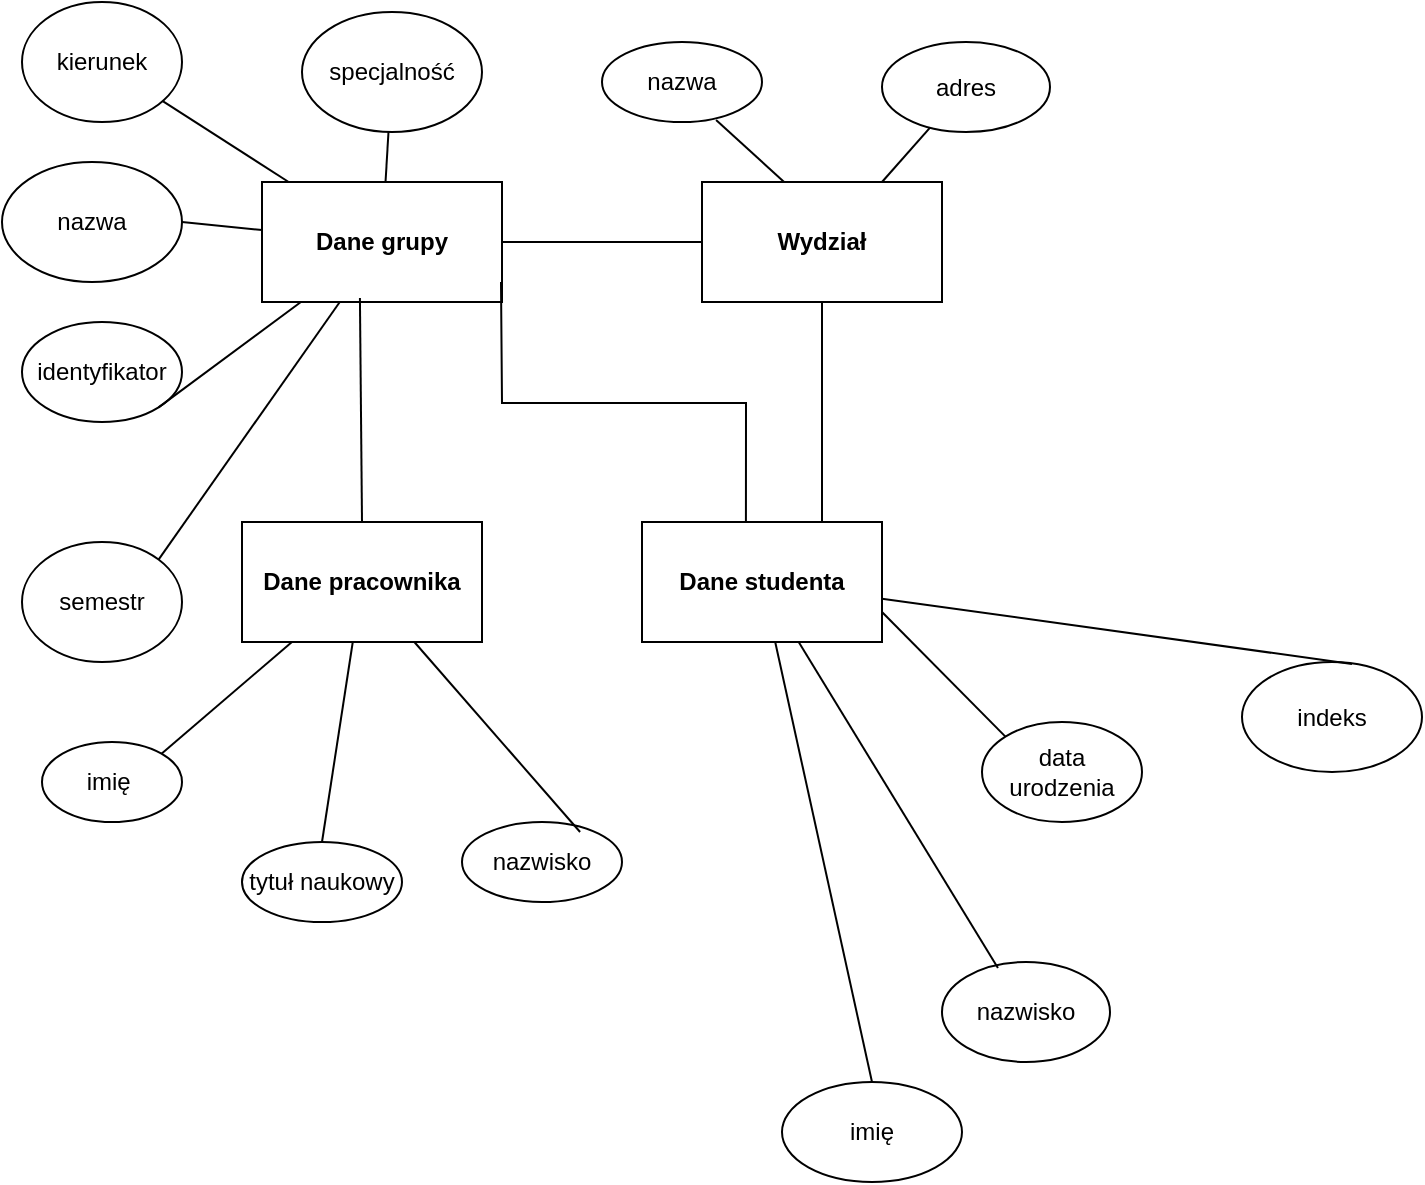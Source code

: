 <mxfile version="22.0.4" type="device">
  <diagram name="Strona-1" id="2sr115m4o1Xw2LwrC2Lx">
    <mxGraphModel dx="1434" dy="758" grid="1" gridSize="10" guides="1" tooltips="1" connect="1" arrows="1" fold="1" page="1" pageScale="1" pageWidth="827" pageHeight="1169" math="0" shadow="0">
      <root>
        <mxCell id="0" />
        <mxCell id="1" parent="0" />
        <mxCell id="kUxaMKV0nD3v1uPd3T3X-1" value="&lt;b&gt;Wydział&lt;/b&gt;" style="rounded=0;whiteSpace=wrap;html=1;" vertex="1" parent="1">
          <mxGeometry x="350" y="110" width="120" height="60" as="geometry" />
        </mxCell>
        <mxCell id="kUxaMKV0nD3v1uPd3T3X-2" value="&lt;b&gt;Dane pracownika&lt;/b&gt;" style="rounded=0;whiteSpace=wrap;html=1;" vertex="1" parent="1">
          <mxGeometry x="120" y="280" width="120" height="60" as="geometry" />
        </mxCell>
        <mxCell id="kUxaMKV0nD3v1uPd3T3X-3" value="nazwa" style="ellipse;whiteSpace=wrap;html=1;" vertex="1" parent="1">
          <mxGeometry x="300" y="40" width="80" height="40" as="geometry" />
        </mxCell>
        <mxCell id="kUxaMKV0nD3v1uPd3T3X-4" value="adres" style="ellipse;whiteSpace=wrap;html=1;" vertex="1" parent="1">
          <mxGeometry x="440" y="40" width="84" height="45" as="geometry" />
        </mxCell>
        <mxCell id="kUxaMKV0nD3v1uPd3T3X-5" value="" style="endArrow=none;html=1;rounded=0;entryX=0.75;entryY=0;entryDx=0;entryDy=0;" edge="1" parent="1" source="kUxaMKV0nD3v1uPd3T3X-4" target="kUxaMKV0nD3v1uPd3T3X-1">
          <mxGeometry width="50" height="50" relative="1" as="geometry">
            <mxPoint x="390" y="420" as="sourcePoint" />
            <mxPoint x="440" y="370" as="targetPoint" />
          </mxGeometry>
        </mxCell>
        <mxCell id="kUxaMKV0nD3v1uPd3T3X-6" value="" style="endArrow=none;html=1;rounded=0;entryX=0.342;entryY=0;entryDx=0;entryDy=0;entryPerimeter=0;exitX=0.713;exitY=0.975;exitDx=0;exitDy=0;exitPerimeter=0;" edge="1" parent="1" source="kUxaMKV0nD3v1uPd3T3X-3" target="kUxaMKV0nD3v1uPd3T3X-1">
          <mxGeometry width="50" height="50" relative="1" as="geometry">
            <mxPoint x="390" y="420" as="sourcePoint" />
            <mxPoint x="440" y="370" as="targetPoint" />
          </mxGeometry>
        </mxCell>
        <mxCell id="kUxaMKV0nD3v1uPd3T3X-7" value="imię&amp;nbsp;" style="ellipse;whiteSpace=wrap;html=1;" vertex="1" parent="1">
          <mxGeometry x="20" y="390" width="70" height="40" as="geometry" />
        </mxCell>
        <mxCell id="kUxaMKV0nD3v1uPd3T3X-8" value="tytuł naukowy" style="ellipse;whiteSpace=wrap;html=1;" vertex="1" parent="1">
          <mxGeometry x="120" y="440" width="80" height="40" as="geometry" />
        </mxCell>
        <mxCell id="kUxaMKV0nD3v1uPd3T3X-9" value="nazwisko" style="ellipse;whiteSpace=wrap;html=1;" vertex="1" parent="1">
          <mxGeometry x="230" y="430" width="80" height="40" as="geometry" />
        </mxCell>
        <mxCell id="kUxaMKV0nD3v1uPd3T3X-15" value="&lt;b&gt;Dane grupy&lt;/b&gt;" style="rounded=0;whiteSpace=wrap;html=1;" vertex="1" parent="1">
          <mxGeometry x="130" y="110" width="120" height="60" as="geometry" />
        </mxCell>
        <mxCell id="kUxaMKV0nD3v1uPd3T3X-16" value="" style="endArrow=none;html=1;rounded=0;" edge="1" parent="1" source="kUxaMKV0nD3v1uPd3T3X-1" target="kUxaMKV0nD3v1uPd3T3X-15">
          <mxGeometry width="50" height="50" relative="1" as="geometry">
            <mxPoint x="390" y="420" as="sourcePoint" />
            <mxPoint x="440" y="370" as="targetPoint" />
          </mxGeometry>
        </mxCell>
        <mxCell id="kUxaMKV0nD3v1uPd3T3X-17" value="identyfikator" style="ellipse;whiteSpace=wrap;html=1;" vertex="1" parent="1">
          <mxGeometry x="10" y="180" width="80" height="50" as="geometry" />
        </mxCell>
        <mxCell id="kUxaMKV0nD3v1uPd3T3X-18" value="nazwa" style="ellipse;whiteSpace=wrap;html=1;" vertex="1" parent="1">
          <mxGeometry y="100" width="90" height="60" as="geometry" />
        </mxCell>
        <mxCell id="kUxaMKV0nD3v1uPd3T3X-19" value="kierunek" style="ellipse;whiteSpace=wrap;html=1;" vertex="1" parent="1">
          <mxGeometry x="10" y="20" width="80" height="60" as="geometry" />
        </mxCell>
        <mxCell id="kUxaMKV0nD3v1uPd3T3X-20" value="specjalność" style="ellipse;whiteSpace=wrap;html=1;" vertex="1" parent="1">
          <mxGeometry x="150" y="25" width="90" height="60" as="geometry" />
        </mxCell>
        <mxCell id="kUxaMKV0nD3v1uPd3T3X-21" value="semestr" style="ellipse;whiteSpace=wrap;html=1;" vertex="1" parent="1">
          <mxGeometry x="10" y="290" width="80" height="60" as="geometry" />
        </mxCell>
        <mxCell id="kUxaMKV0nD3v1uPd3T3X-22" value="" style="endArrow=none;html=1;rounded=0;exitX=1;exitY=0;exitDx=0;exitDy=0;" edge="1" parent="1" source="kUxaMKV0nD3v1uPd3T3X-21" target="kUxaMKV0nD3v1uPd3T3X-15">
          <mxGeometry width="50" height="50" relative="1" as="geometry">
            <mxPoint x="390" y="420" as="sourcePoint" />
            <mxPoint x="440" y="370" as="targetPoint" />
          </mxGeometry>
        </mxCell>
        <mxCell id="kUxaMKV0nD3v1uPd3T3X-23" value="" style="endArrow=none;html=1;rounded=0;exitX=1;exitY=0.5;exitDx=0;exitDy=0;" edge="1" parent="1" source="kUxaMKV0nD3v1uPd3T3X-18" target="kUxaMKV0nD3v1uPd3T3X-15">
          <mxGeometry width="50" height="50" relative="1" as="geometry">
            <mxPoint x="390" y="420" as="sourcePoint" />
            <mxPoint x="440" y="370" as="targetPoint" />
          </mxGeometry>
        </mxCell>
        <mxCell id="kUxaMKV0nD3v1uPd3T3X-24" value="" style="endArrow=none;html=1;rounded=0;exitX=1;exitY=1;exitDx=0;exitDy=0;" edge="1" parent="1" source="kUxaMKV0nD3v1uPd3T3X-17" target="kUxaMKV0nD3v1uPd3T3X-15">
          <mxGeometry width="50" height="50" relative="1" as="geometry">
            <mxPoint x="390" y="420" as="sourcePoint" />
            <mxPoint x="440" y="370" as="targetPoint" />
          </mxGeometry>
        </mxCell>
        <mxCell id="kUxaMKV0nD3v1uPd3T3X-25" value="" style="endArrow=none;html=1;rounded=0;" edge="1" parent="1" source="kUxaMKV0nD3v1uPd3T3X-15" target="kUxaMKV0nD3v1uPd3T3X-20">
          <mxGeometry width="50" height="50" relative="1" as="geometry">
            <mxPoint x="390" y="420" as="sourcePoint" />
            <mxPoint x="440" y="370" as="targetPoint" />
          </mxGeometry>
        </mxCell>
        <mxCell id="kUxaMKV0nD3v1uPd3T3X-26" value="" style="endArrow=none;html=1;rounded=0;" edge="1" parent="1" source="kUxaMKV0nD3v1uPd3T3X-15" target="kUxaMKV0nD3v1uPd3T3X-19">
          <mxGeometry width="50" height="50" relative="1" as="geometry">
            <mxPoint x="390" y="420" as="sourcePoint" />
            <mxPoint x="440" y="370" as="targetPoint" />
          </mxGeometry>
        </mxCell>
        <mxCell id="kUxaMKV0nD3v1uPd3T3X-27" value="&lt;b&gt;Dane studenta&lt;/b&gt;" style="rounded=0;whiteSpace=wrap;html=1;" vertex="1" parent="1">
          <mxGeometry x="320" y="280" width="120" height="60" as="geometry" />
        </mxCell>
        <mxCell id="kUxaMKV0nD3v1uPd3T3X-29" value="nazwisko" style="ellipse;whiteSpace=wrap;html=1;" vertex="1" parent="1">
          <mxGeometry x="470" y="500" width="84" height="50" as="geometry" />
        </mxCell>
        <mxCell id="kUxaMKV0nD3v1uPd3T3X-30" value="imię" style="ellipse;whiteSpace=wrap;html=1;" vertex="1" parent="1">
          <mxGeometry x="390" y="560" width="90" height="50" as="geometry" />
        </mxCell>
        <mxCell id="kUxaMKV0nD3v1uPd3T3X-31" value="data urodzenia" style="ellipse;whiteSpace=wrap;html=1;" vertex="1" parent="1">
          <mxGeometry x="490" y="380" width="80" height="50" as="geometry" />
        </mxCell>
        <mxCell id="kUxaMKV0nD3v1uPd3T3X-32" value="indeks" style="ellipse;whiteSpace=wrap;html=1;" vertex="1" parent="1">
          <mxGeometry x="620" y="350" width="90" height="55" as="geometry" />
        </mxCell>
        <mxCell id="kUxaMKV0nD3v1uPd3T3X-36" value="" style="endArrow=none;html=1;rounded=0;exitX=0;exitY=0;exitDx=0;exitDy=0;entryX=1;entryY=0.75;entryDx=0;entryDy=0;" edge="1" parent="1" source="kUxaMKV0nD3v1uPd3T3X-31" target="kUxaMKV0nD3v1uPd3T3X-27">
          <mxGeometry width="50" height="50" relative="1" as="geometry">
            <mxPoint x="390" y="420" as="sourcePoint" />
            <mxPoint x="440" y="370" as="targetPoint" />
          </mxGeometry>
        </mxCell>
        <mxCell id="kUxaMKV0nD3v1uPd3T3X-37" value="" style="endArrow=none;html=1;rounded=0;exitX=0.333;exitY=0.06;exitDx=0;exitDy=0;exitPerimeter=0;" edge="1" parent="1" source="kUxaMKV0nD3v1uPd3T3X-29" target="kUxaMKV0nD3v1uPd3T3X-27">
          <mxGeometry width="50" height="50" relative="1" as="geometry">
            <mxPoint x="390" y="420" as="sourcePoint" />
            <mxPoint x="440" y="370" as="targetPoint" />
          </mxGeometry>
        </mxCell>
        <mxCell id="kUxaMKV0nD3v1uPd3T3X-38" value="" style="endArrow=none;html=1;rounded=0;exitX=0.5;exitY=0;exitDx=0;exitDy=0;" edge="1" parent="1" source="kUxaMKV0nD3v1uPd3T3X-30" target="kUxaMKV0nD3v1uPd3T3X-27">
          <mxGeometry width="50" height="50" relative="1" as="geometry">
            <mxPoint x="390" y="420" as="sourcePoint" />
            <mxPoint x="440" y="370" as="targetPoint" />
          </mxGeometry>
        </mxCell>
        <mxCell id="kUxaMKV0nD3v1uPd3T3X-39" value="" style="endArrow=none;html=1;rounded=0;exitX=0.611;exitY=0.018;exitDx=0;exitDy=0;exitPerimeter=0;" edge="1" parent="1" source="kUxaMKV0nD3v1uPd3T3X-32" target="kUxaMKV0nD3v1uPd3T3X-27">
          <mxGeometry width="50" height="50" relative="1" as="geometry">
            <mxPoint x="390" y="420" as="sourcePoint" />
            <mxPoint x="440" y="370" as="targetPoint" />
          </mxGeometry>
        </mxCell>
        <mxCell id="kUxaMKV0nD3v1uPd3T3X-40" value="" style="endArrow=none;html=1;rounded=0;exitX=1;exitY=0.5;exitDx=0;exitDy=0;edgeStyle=orthogonalEdgeStyle;entryX=0.5;entryY=1;entryDx=0;entryDy=0;" edge="1" parent="1" source="kUxaMKV0nD3v1uPd3T3X-27" target="kUxaMKV0nD3v1uPd3T3X-1">
          <mxGeometry width="50" height="50" relative="1" as="geometry">
            <mxPoint x="390" y="420" as="sourcePoint" />
            <mxPoint x="420" y="280" as="targetPoint" />
            <Array as="points">
              <mxPoint x="410" y="280" />
            </Array>
          </mxGeometry>
        </mxCell>
        <mxCell id="kUxaMKV0nD3v1uPd3T3X-42" value="" style="endArrow=none;html=1;rounded=0;exitX=0.5;exitY=0;exitDx=0;exitDy=0;entryX=0.408;entryY=0.967;entryDx=0;entryDy=0;entryPerimeter=0;" edge="1" parent="1" source="kUxaMKV0nD3v1uPd3T3X-2" target="kUxaMKV0nD3v1uPd3T3X-15">
          <mxGeometry width="50" height="50" relative="1" as="geometry">
            <mxPoint x="390" y="420" as="sourcePoint" />
            <mxPoint x="440" y="370" as="targetPoint" />
          </mxGeometry>
        </mxCell>
        <mxCell id="kUxaMKV0nD3v1uPd3T3X-43" value="" style="endArrow=none;html=1;rounded=0;edgeStyle=orthogonalEdgeStyle;exitX=0.433;exitY=0;exitDx=0;exitDy=0;exitPerimeter=0;" edge="1" parent="1" source="kUxaMKV0nD3v1uPd3T3X-27">
          <mxGeometry width="50" height="50" relative="1" as="geometry">
            <mxPoint x="199.5" y="210" as="sourcePoint" />
            <mxPoint x="249.5" y="160" as="targetPoint" />
          </mxGeometry>
        </mxCell>
        <mxCell id="kUxaMKV0nD3v1uPd3T3X-45" value="" style="endArrow=none;html=1;rounded=0;exitX=0.5;exitY=0;exitDx=0;exitDy=0;" edge="1" parent="1" source="kUxaMKV0nD3v1uPd3T3X-8" target="kUxaMKV0nD3v1uPd3T3X-2">
          <mxGeometry width="50" height="50" relative="1" as="geometry">
            <mxPoint x="390" y="420" as="sourcePoint" />
            <mxPoint x="440" y="370" as="targetPoint" />
          </mxGeometry>
        </mxCell>
        <mxCell id="kUxaMKV0nD3v1uPd3T3X-46" value="" style="endArrow=none;html=1;rounded=0;exitX=1;exitY=0;exitDx=0;exitDy=0;" edge="1" parent="1" source="kUxaMKV0nD3v1uPd3T3X-7" target="kUxaMKV0nD3v1uPd3T3X-2">
          <mxGeometry width="50" height="50" relative="1" as="geometry">
            <mxPoint x="390" y="420" as="sourcePoint" />
            <mxPoint x="440" y="370" as="targetPoint" />
          </mxGeometry>
        </mxCell>
        <mxCell id="kUxaMKV0nD3v1uPd3T3X-47" value="" style="endArrow=none;html=1;rounded=0;exitX=0.738;exitY=0.125;exitDx=0;exitDy=0;exitPerimeter=0;" edge="1" parent="1" source="kUxaMKV0nD3v1uPd3T3X-9" target="kUxaMKV0nD3v1uPd3T3X-2">
          <mxGeometry width="50" height="50" relative="1" as="geometry">
            <mxPoint x="390" y="420" as="sourcePoint" />
            <mxPoint x="440" y="370" as="targetPoint" />
          </mxGeometry>
        </mxCell>
      </root>
    </mxGraphModel>
  </diagram>
</mxfile>
